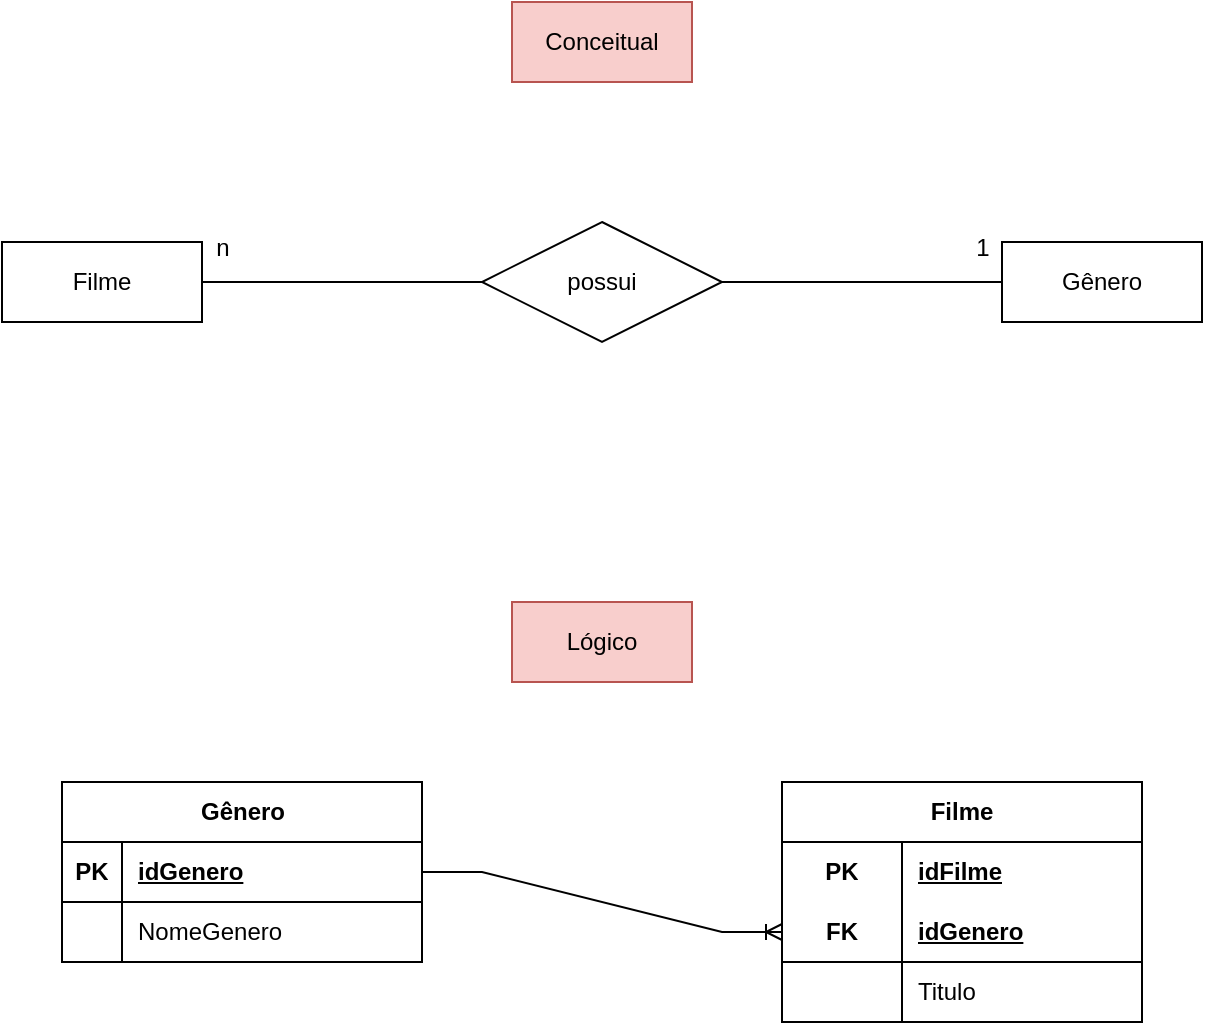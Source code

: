 <mxfile version="21.6.5" type="device">
  <diagram name="Página-1" id="Cv1yx1fDAytTpcqJq-Rt">
    <mxGraphModel dx="724" dy="401" grid="1" gridSize="10" guides="1" tooltips="1" connect="1" arrows="1" fold="1" page="1" pageScale="1" pageWidth="827" pageHeight="1169" math="0" shadow="0">
      <root>
        <mxCell id="0" />
        <mxCell id="1" parent="0" />
        <mxCell id="AukfNlnLPGOV5x8df5WV-4" style="edgeStyle=orthogonalEdgeStyle;rounded=0;orthogonalLoop=1;jettySize=auto;html=1;entryX=0;entryY=0.5;entryDx=0;entryDy=0;endArrow=none;endFill=0;" parent="1" source="AukfNlnLPGOV5x8df5WV-1" target="AukfNlnLPGOV5x8df5WV-3" edge="1">
          <mxGeometry relative="1" as="geometry" />
        </mxCell>
        <mxCell id="AukfNlnLPGOV5x8df5WV-1" value="Filme" style="whiteSpace=wrap;html=1;align=center;" parent="1" vertex="1">
          <mxGeometry x="80" y="210" width="100" height="40" as="geometry" />
        </mxCell>
        <mxCell id="AukfNlnLPGOV5x8df5WV-5" style="edgeStyle=orthogonalEdgeStyle;rounded=0;orthogonalLoop=1;jettySize=auto;html=1;entryX=1;entryY=0.5;entryDx=0;entryDy=0;endArrow=none;endFill=0;" parent="1" source="AukfNlnLPGOV5x8df5WV-2" target="AukfNlnLPGOV5x8df5WV-3" edge="1">
          <mxGeometry relative="1" as="geometry" />
        </mxCell>
        <mxCell id="AukfNlnLPGOV5x8df5WV-2" value="Gênero" style="whiteSpace=wrap;html=1;align=center;" parent="1" vertex="1">
          <mxGeometry x="580" y="210" width="100" height="40" as="geometry" />
        </mxCell>
        <mxCell id="AukfNlnLPGOV5x8df5WV-3" value="possui" style="shape=rhombus;perimeter=rhombusPerimeter;whiteSpace=wrap;html=1;align=center;" parent="1" vertex="1">
          <mxGeometry x="320" y="200" width="120" height="60" as="geometry" />
        </mxCell>
        <mxCell id="AukfNlnLPGOV5x8df5WV-7" value="1" style="text;html=1;align=center;verticalAlign=middle;resizable=0;points=[];autosize=1;strokeColor=none;fillColor=none;" parent="1" vertex="1">
          <mxGeometry x="555" y="198" width="30" height="30" as="geometry" />
        </mxCell>
        <mxCell id="AukfNlnLPGOV5x8df5WV-8" value="n" style="text;html=1;align=center;verticalAlign=middle;resizable=0;points=[];autosize=1;strokeColor=none;fillColor=none;" parent="1" vertex="1">
          <mxGeometry x="175" y="198" width="30" height="30" as="geometry" />
        </mxCell>
        <mxCell id="WKwz8gJSJyZCcEXdEZKo-1" value="Conceitual" style="rounded=0;whiteSpace=wrap;html=1;fillColor=#f8cecc;strokeColor=#b85450;" vertex="1" parent="1">
          <mxGeometry x="335" y="90" width="90" height="40" as="geometry" />
        </mxCell>
        <mxCell id="WKwz8gJSJyZCcEXdEZKo-3" value="Lógico" style="rounded=0;whiteSpace=wrap;html=1;fillColor=#f8cecc;strokeColor=#b85450;" vertex="1" parent="1">
          <mxGeometry x="335" y="390" width="90" height="40" as="geometry" />
        </mxCell>
        <mxCell id="WKwz8gJSJyZCcEXdEZKo-4" value="Gênero" style="shape=table;startSize=30;container=1;collapsible=1;childLayout=tableLayout;fixedRows=1;rowLines=0;fontStyle=1;align=center;resizeLast=1;html=1;" vertex="1" parent="1">
          <mxGeometry x="110" y="480" width="180" height="90" as="geometry" />
        </mxCell>
        <mxCell id="WKwz8gJSJyZCcEXdEZKo-5" value="" style="shape=tableRow;horizontal=0;startSize=0;swimlaneHead=0;swimlaneBody=0;fillColor=none;collapsible=0;dropTarget=0;points=[[0,0.5],[1,0.5]];portConstraint=eastwest;top=0;left=0;right=0;bottom=1;" vertex="1" parent="WKwz8gJSJyZCcEXdEZKo-4">
          <mxGeometry y="30" width="180" height="30" as="geometry" />
        </mxCell>
        <mxCell id="WKwz8gJSJyZCcEXdEZKo-6" value="PK" style="shape=partialRectangle;connectable=0;fillColor=none;top=0;left=0;bottom=0;right=0;fontStyle=1;overflow=hidden;whiteSpace=wrap;html=1;" vertex="1" parent="WKwz8gJSJyZCcEXdEZKo-5">
          <mxGeometry width="30" height="30" as="geometry">
            <mxRectangle width="30" height="30" as="alternateBounds" />
          </mxGeometry>
        </mxCell>
        <mxCell id="WKwz8gJSJyZCcEXdEZKo-7" value="idGenero" style="shape=partialRectangle;connectable=0;fillColor=none;top=0;left=0;bottom=0;right=0;align=left;spacingLeft=6;fontStyle=5;overflow=hidden;whiteSpace=wrap;html=1;" vertex="1" parent="WKwz8gJSJyZCcEXdEZKo-5">
          <mxGeometry x="30" width="150" height="30" as="geometry">
            <mxRectangle width="150" height="30" as="alternateBounds" />
          </mxGeometry>
        </mxCell>
        <mxCell id="WKwz8gJSJyZCcEXdEZKo-8" value="" style="shape=tableRow;horizontal=0;startSize=0;swimlaneHead=0;swimlaneBody=0;fillColor=none;collapsible=0;dropTarget=0;points=[[0,0.5],[1,0.5]];portConstraint=eastwest;top=0;left=0;right=0;bottom=0;" vertex="1" parent="WKwz8gJSJyZCcEXdEZKo-4">
          <mxGeometry y="60" width="180" height="30" as="geometry" />
        </mxCell>
        <mxCell id="WKwz8gJSJyZCcEXdEZKo-9" value="" style="shape=partialRectangle;connectable=0;fillColor=none;top=0;left=0;bottom=0;right=0;editable=1;overflow=hidden;whiteSpace=wrap;html=1;" vertex="1" parent="WKwz8gJSJyZCcEXdEZKo-8">
          <mxGeometry width="30" height="30" as="geometry">
            <mxRectangle width="30" height="30" as="alternateBounds" />
          </mxGeometry>
        </mxCell>
        <mxCell id="WKwz8gJSJyZCcEXdEZKo-10" value="NomeGenero" style="shape=partialRectangle;connectable=0;fillColor=none;top=0;left=0;bottom=0;right=0;align=left;spacingLeft=6;overflow=hidden;whiteSpace=wrap;html=1;" vertex="1" parent="WKwz8gJSJyZCcEXdEZKo-8">
          <mxGeometry x="30" width="150" height="30" as="geometry">
            <mxRectangle width="150" height="30" as="alternateBounds" />
          </mxGeometry>
        </mxCell>
        <mxCell id="WKwz8gJSJyZCcEXdEZKo-30" value="" style="edgeStyle=entityRelationEdgeStyle;fontSize=12;html=1;endArrow=ERoneToMany;rounded=0;exitX=1;exitY=0.5;exitDx=0;exitDy=0;entryX=0;entryY=0.5;entryDx=0;entryDy=0;" edge="1" parent="1" source="WKwz8gJSJyZCcEXdEZKo-5">
          <mxGeometry width="100" height="100" relative="1" as="geometry">
            <mxPoint x="330" y="550" as="sourcePoint" />
            <mxPoint x="470" y="555.0" as="targetPoint" />
          </mxGeometry>
        </mxCell>
        <mxCell id="WKwz8gJSJyZCcEXdEZKo-34" value="Filme" style="shape=table;startSize=30;container=1;collapsible=1;childLayout=tableLayout;fixedRows=1;rowLines=0;fontStyle=1;align=center;resizeLast=1;html=1;whiteSpace=wrap;" vertex="1" parent="1">
          <mxGeometry x="470" y="480" width="180" height="120" as="geometry" />
        </mxCell>
        <mxCell id="WKwz8gJSJyZCcEXdEZKo-35" value="" style="shape=tableRow;horizontal=0;startSize=0;swimlaneHead=0;swimlaneBody=0;fillColor=none;collapsible=0;dropTarget=0;points=[[0,0.5],[1,0.5]];portConstraint=eastwest;top=0;left=0;right=0;bottom=0;html=1;" vertex="1" parent="WKwz8gJSJyZCcEXdEZKo-34">
          <mxGeometry y="30" width="180" height="30" as="geometry" />
        </mxCell>
        <mxCell id="WKwz8gJSJyZCcEXdEZKo-36" value="PK" style="shape=partialRectangle;connectable=0;fillColor=none;top=0;left=0;bottom=0;right=0;fontStyle=1;overflow=hidden;html=1;whiteSpace=wrap;" vertex="1" parent="WKwz8gJSJyZCcEXdEZKo-35">
          <mxGeometry width="60" height="30" as="geometry">
            <mxRectangle width="60" height="30" as="alternateBounds" />
          </mxGeometry>
        </mxCell>
        <mxCell id="WKwz8gJSJyZCcEXdEZKo-37" value="idFilme" style="shape=partialRectangle;connectable=0;fillColor=none;top=0;left=0;bottom=0;right=0;align=left;spacingLeft=6;fontStyle=5;overflow=hidden;html=1;whiteSpace=wrap;" vertex="1" parent="WKwz8gJSJyZCcEXdEZKo-35">
          <mxGeometry x="60" width="120" height="30" as="geometry">
            <mxRectangle width="120" height="30" as="alternateBounds" />
          </mxGeometry>
        </mxCell>
        <mxCell id="WKwz8gJSJyZCcEXdEZKo-38" value="" style="shape=tableRow;horizontal=0;startSize=0;swimlaneHead=0;swimlaneBody=0;fillColor=none;collapsible=0;dropTarget=0;points=[[0,0.5],[1,0.5]];portConstraint=eastwest;top=0;left=0;right=0;bottom=1;html=1;" vertex="1" parent="WKwz8gJSJyZCcEXdEZKo-34">
          <mxGeometry y="60" width="180" height="30" as="geometry" />
        </mxCell>
        <mxCell id="WKwz8gJSJyZCcEXdEZKo-39" value="FK" style="shape=partialRectangle;connectable=0;fillColor=none;top=0;left=0;bottom=0;right=0;fontStyle=1;overflow=hidden;html=1;whiteSpace=wrap;" vertex="1" parent="WKwz8gJSJyZCcEXdEZKo-38">
          <mxGeometry width="60" height="30" as="geometry">
            <mxRectangle width="60" height="30" as="alternateBounds" />
          </mxGeometry>
        </mxCell>
        <mxCell id="WKwz8gJSJyZCcEXdEZKo-40" value="idGenero" style="shape=partialRectangle;connectable=0;fillColor=none;top=0;left=0;bottom=0;right=0;align=left;spacingLeft=6;fontStyle=5;overflow=hidden;html=1;whiteSpace=wrap;" vertex="1" parent="WKwz8gJSJyZCcEXdEZKo-38">
          <mxGeometry x="60" width="120" height="30" as="geometry">
            <mxRectangle width="120" height="30" as="alternateBounds" />
          </mxGeometry>
        </mxCell>
        <mxCell id="WKwz8gJSJyZCcEXdEZKo-41" value="" style="shape=tableRow;horizontal=0;startSize=0;swimlaneHead=0;swimlaneBody=0;fillColor=none;collapsible=0;dropTarget=0;points=[[0,0.5],[1,0.5]];portConstraint=eastwest;top=0;left=0;right=0;bottom=0;html=1;" vertex="1" parent="WKwz8gJSJyZCcEXdEZKo-34">
          <mxGeometry y="90" width="180" height="30" as="geometry" />
        </mxCell>
        <mxCell id="WKwz8gJSJyZCcEXdEZKo-42" value="" style="shape=partialRectangle;connectable=0;fillColor=none;top=0;left=0;bottom=0;right=0;editable=1;overflow=hidden;html=1;whiteSpace=wrap;" vertex="1" parent="WKwz8gJSJyZCcEXdEZKo-41">
          <mxGeometry width="60" height="30" as="geometry">
            <mxRectangle width="60" height="30" as="alternateBounds" />
          </mxGeometry>
        </mxCell>
        <mxCell id="WKwz8gJSJyZCcEXdEZKo-43" value="Titulo" style="shape=partialRectangle;connectable=0;fillColor=none;top=0;left=0;bottom=0;right=0;align=left;spacingLeft=6;overflow=hidden;html=1;whiteSpace=wrap;" vertex="1" parent="WKwz8gJSJyZCcEXdEZKo-41">
          <mxGeometry x="60" width="120" height="30" as="geometry">
            <mxRectangle width="120" height="30" as="alternateBounds" />
          </mxGeometry>
        </mxCell>
      </root>
    </mxGraphModel>
  </diagram>
</mxfile>
